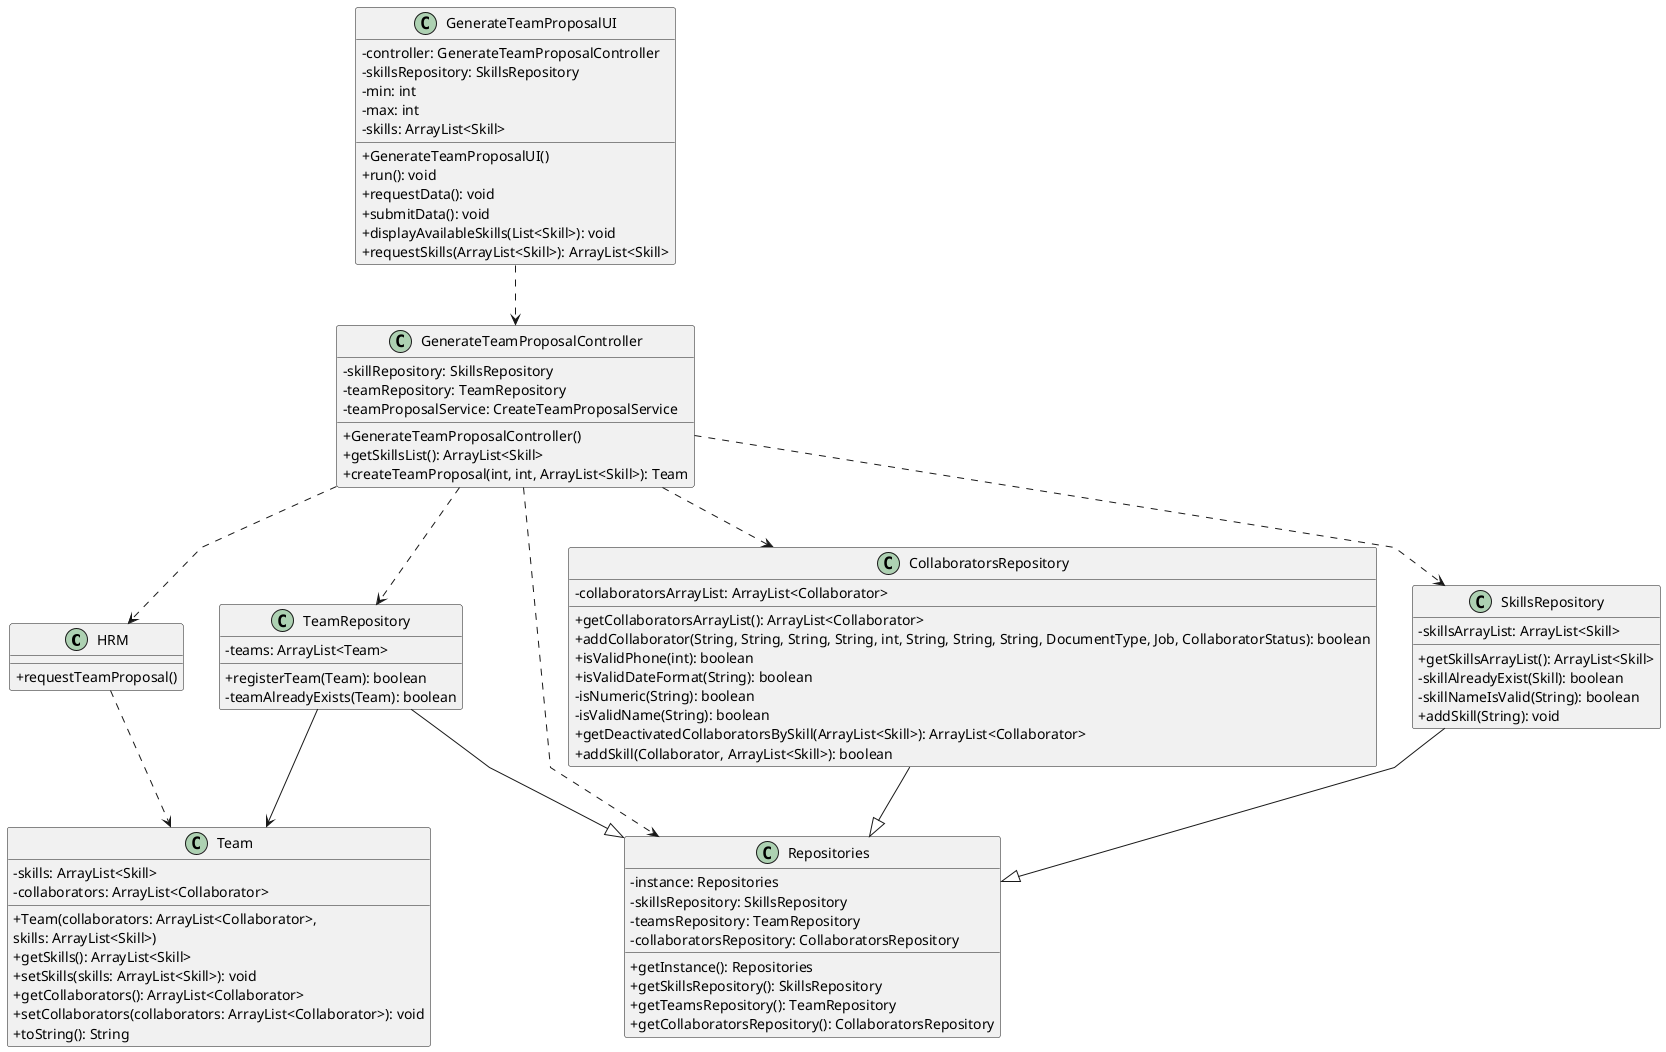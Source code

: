 @startuml
skinparam packageStyle rectangle
skinparam shadowing false
skinparam linetype polyline
skinparam classAttributeIconSize 0

class HRM {
    +requestTeamProposal()
}

class GenerateTeamProposalUI {
    - controller: GenerateTeamProposalController
    - skillsRepository: SkillsRepository
    - min: int
    - max: int
    - skills: ArrayList<Skill>
    + GenerateTeamProposalUI()
    + run(): void
    + requestData(): void
    + submitData(): void
    + displayAvailableSkills(List<Skill>): void
    + requestSkills(ArrayList<Skill>): ArrayList<Skill>
}

class GenerateTeamProposalController {
    - skillRepository: SkillsRepository
    - teamRepository: TeamRepository
    - teamProposalService: CreateTeamProposalService
    + GenerateTeamProposalController()
    + getSkillsList(): ArrayList<Skill>
    + createTeamProposal(int, int, ArrayList<Skill>): Team
}

class Repositories {
    - instance: Repositories
    - skillsRepository: SkillsRepository
    - teamsRepository: TeamRepository
    - collaboratorsRepository: CollaboratorsRepository
    + getInstance(): Repositories
    + getSkillsRepository(): SkillsRepository
    + getTeamsRepository(): TeamRepository
    + getCollaboratorsRepository(): CollaboratorsRepository
}

class CollaboratorsRepository {
    - collaboratorsArrayList: ArrayList<Collaborator>
    + getCollaboratorsArrayList(): ArrayList<Collaborator>
    + addCollaborator(String, String, String, String, int, String, String, String, DocumentType, Job, CollaboratorStatus): boolean
    + isValidPhone(int): boolean
    + isValidDateFormat(String): boolean
    - isNumeric(String): boolean
    - isValidName(String): boolean
    + getDeactivatedCollaboratorsBySkill(ArrayList<Skill>): ArrayList<Collaborator>
    + addSkill(Collaborator, ArrayList<Skill>): boolean
}

class SkillsRepository {
    - skillsArrayList: ArrayList<Skill>
    + getSkillsArrayList(): ArrayList<Skill>
    - skillAlreadyExist(Skill): boolean
    - skillNameIsValid(String): boolean
    + addSkill(String): void
}

class TeamRepository {
    - teams: ArrayList<Team>
    + registerTeam(Team): boolean
    - teamAlreadyExists(Team): boolean
}

class Team {
    - skills: ArrayList<Skill>
    - collaborators: ArrayList<Collaborator>
    + Team(collaborators: ArrayList<Collaborator>,
            skills: ArrayList<Skill>)
    + getSkills(): ArrayList<Skill>
    + setSkills(skills: ArrayList<Skill>): void
    + getCollaborators(): ArrayList<Collaborator>
    + setCollaborators(collaborators: ArrayList<Collaborator>): void
    + toString(): String
}

GenerateTeamProposalController ..> HRM
GenerateTeamProposalUI ..> GenerateTeamProposalController
GenerateTeamProposalController ..> Repositories
GenerateTeamProposalController ..> CollaboratorsRepository
GenerateTeamProposalController ..> SkillsRepository
GenerateTeamProposalController ..> TeamRepository
TeamRepository --> Team
TeamRepository --|> Repositories
HRM ..> Team
SkillsRepository --|> Repositories
CollaboratorsRepository --|> Repositories
@enduml
